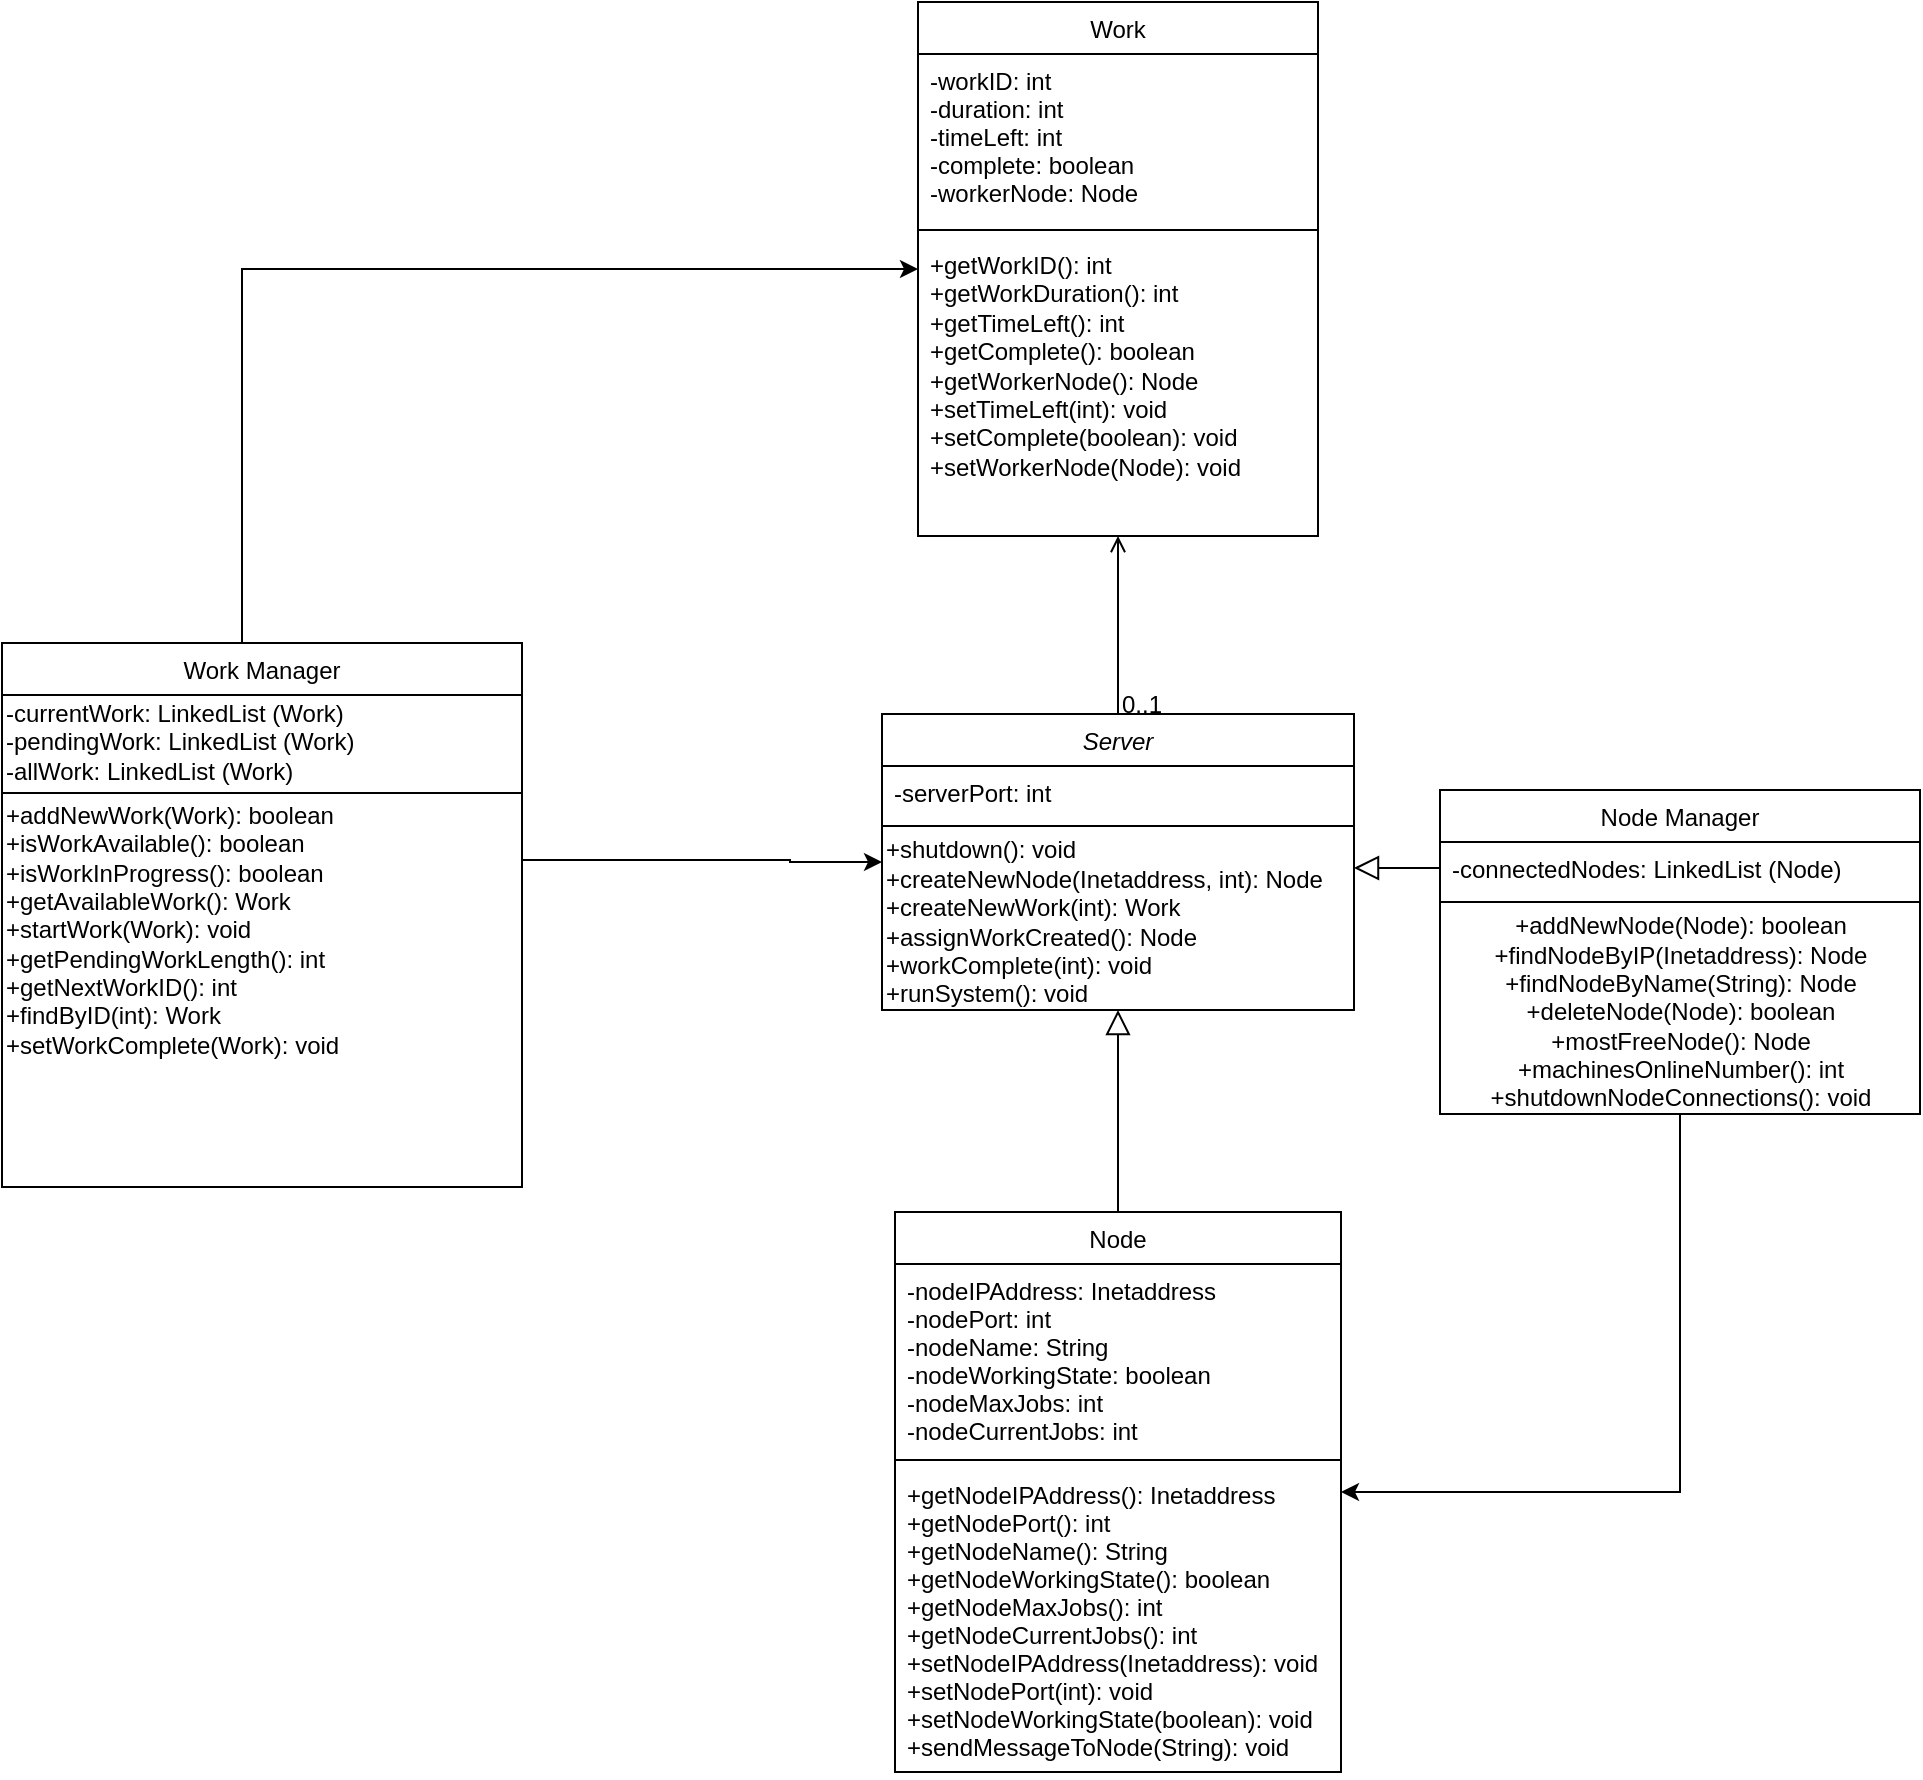<mxfile version="13.1.3" type="github">
  <diagram id="C5RBs43oDa-KdzZeNtuy" name="Page-1">
    <mxGraphModel dx="2012" dy="1837" grid="0" gridSize="10" guides="1" tooltips="1" connect="1" arrows="1" fold="1" page="1" pageScale="1" pageWidth="827" pageHeight="1169" background="none" math="0" shadow="0">
      <root>
        <mxCell id="WIyWlLk6GJQsqaUBKTNV-0" />
        <mxCell id="WIyWlLk6GJQsqaUBKTNV-1" parent="WIyWlLk6GJQsqaUBKTNV-0" />
        <mxCell id="zkfFHV4jXpPFQw0GAbJ--12" value="" style="endArrow=block;endSize=10;endFill=0;shadow=0;strokeWidth=1;rounded=0;edgeStyle=elbowEdgeStyle;elbow=vertical;" parent="WIyWlLk6GJQsqaUBKTNV-1" source="zkfFHV4jXpPFQw0GAbJ--6" target="zkfFHV4jXpPFQw0GAbJ--0" edge="1">
          <mxGeometry width="160" relative="1" as="geometry">
            <mxPoint x="200" y="203" as="sourcePoint" />
            <mxPoint x="200" y="203" as="targetPoint" />
          </mxGeometry>
        </mxCell>
        <mxCell id="zkfFHV4jXpPFQw0GAbJ--16" value="" style="endArrow=block;endSize=10;endFill=0;shadow=0;strokeWidth=1;rounded=0;edgeStyle=elbowEdgeStyle;elbow=vertical;exitX=0;exitY=0.5;exitDx=0;exitDy=0;" parent="WIyWlLk6GJQsqaUBKTNV-1" source="gJ4zgKYgHlegOCZk2puC-5" target="zkfFHV4jXpPFQw0GAbJ--0" edge="1">
          <mxGeometry width="160" relative="1" as="geometry">
            <mxPoint x="450" y="360" as="sourcePoint" />
            <mxPoint x="310" y="271" as="targetPoint" />
          </mxGeometry>
        </mxCell>
        <mxCell id="zkfFHV4jXpPFQw0GAbJ--26" value="" style="endArrow=open;shadow=0;strokeWidth=1;strokeColor=#000000;rounded=0;endFill=1;edgeStyle=elbowEdgeStyle;elbow=vertical;" parent="WIyWlLk6GJQsqaUBKTNV-1" source="zkfFHV4jXpPFQw0GAbJ--0" target="zkfFHV4jXpPFQw0GAbJ--17" edge="1">
          <mxGeometry x="0.5" y="41" relative="1" as="geometry">
            <mxPoint x="380" y="192" as="sourcePoint" />
            <mxPoint x="540" y="192" as="targetPoint" />
            <mxPoint x="-40" y="32" as="offset" />
          </mxGeometry>
        </mxCell>
        <mxCell id="zkfFHV4jXpPFQw0GAbJ--27" value="0..1" style="resizable=0;align=left;verticalAlign=bottom;labelBackgroundColor=none;fontSize=12;" parent="zkfFHV4jXpPFQw0GAbJ--26" connectable="0" vertex="1">
          <mxGeometry x="-1" relative="1" as="geometry">
            <mxPoint y="4" as="offset" />
          </mxGeometry>
        </mxCell>
        <mxCell id="gJ4zgKYgHlegOCZk2puC-13" style="edgeStyle=orthogonalEdgeStyle;rounded=0;orthogonalLoop=1;jettySize=auto;html=1;exitX=0.5;exitY=0;exitDx=0;exitDy=0;entryX=0;entryY=0.5;entryDx=0;entryDy=0;" edge="1" parent="WIyWlLk6GJQsqaUBKTNV-1" source="gJ4zgKYgHlegOCZk2puC-7" target="zkfFHV4jXpPFQw0GAbJ--17">
          <mxGeometry relative="1" as="geometry">
            <Array as="points">
              <mxPoint x="-96" y="-109" />
            </Array>
          </mxGeometry>
        </mxCell>
        <mxCell id="gJ4zgKYgHlegOCZk2puC-18" value="" style="edgeStyle=orthogonalEdgeStyle;rounded=0;orthogonalLoop=1;jettySize=auto;html=1;entryX=0;entryY=0.5;entryDx=0;entryDy=0;" edge="1" parent="WIyWlLk6GJQsqaUBKTNV-1" source="gJ4zgKYgHlegOCZk2puC-7" target="zkfFHV4jXpPFQw0GAbJ--0">
          <mxGeometry relative="1" as="geometry">
            <mxPoint x="262" y="186" as="targetPoint" />
            <Array as="points">
              <mxPoint x="178" y="186" />
              <mxPoint x="178" y="187" />
            </Array>
          </mxGeometry>
        </mxCell>
        <mxCell id="zkfFHV4jXpPFQw0GAbJ--17" value="Work" style="swimlane;fontStyle=0;align=center;verticalAlign=top;childLayout=stackLayout;horizontal=1;startSize=26;horizontalStack=0;resizeParent=1;resizeLast=0;collapsible=1;marginBottom=0;rounded=0;shadow=0;strokeWidth=1;" parent="WIyWlLk6GJQsqaUBKTNV-1" vertex="1">
          <mxGeometry x="242" y="-243" width="200" height="267" as="geometry">
            <mxRectangle x="550" y="140" width="160" height="26" as="alternateBounds" />
          </mxGeometry>
        </mxCell>
        <mxCell id="zkfFHV4jXpPFQw0GAbJ--18" value="-workID: int&#xa;-duration: int&#xa;-timeLeft: int&#xa;-complete: boolean&#xa;-workerNode: Node&#xa;&#xa;" style="text;align=left;verticalAlign=top;spacingLeft=4;spacingRight=4;overflow=hidden;rotatable=0;points=[[0,0.5],[1,0.5]];portConstraint=eastwest;" parent="zkfFHV4jXpPFQw0GAbJ--17" vertex="1">
          <mxGeometry y="26" width="200" height="84" as="geometry" />
        </mxCell>
        <mxCell id="zkfFHV4jXpPFQw0GAbJ--23" value="" style="line;html=1;strokeWidth=1;align=left;verticalAlign=middle;spacingTop=-1;spacingLeft=3;spacingRight=3;rotatable=0;labelPosition=right;points=[];portConstraint=eastwest;" parent="zkfFHV4jXpPFQw0GAbJ--17" vertex="1">
          <mxGeometry y="110" width="200" height="8" as="geometry" />
        </mxCell>
        <mxCell id="zkfFHV4jXpPFQw0GAbJ--24" value="+getWorkID(): int&#xa;+getWorkDuration(): int&#xa;+getTimeLeft(): int&#xa;+getComplete(): boolean&#xa;+getWorkerNode(): Node&#xa;+setTimeLeft(int): void&#xa;+setComplete(boolean): void&#xa;+setWorkerNode(Node): void&#xa;" style="text;align=left;verticalAlign=top;spacingLeft=4;spacingRight=4;overflow=hidden;rotatable=0;points=[[0,0.5],[1,0.5]];portConstraint=eastwest;whiteSpace=wrap;" parent="zkfFHV4jXpPFQw0GAbJ--17" vertex="1">
          <mxGeometry y="118" width="200" height="132" as="geometry" />
        </mxCell>
        <mxCell id="gJ4zgKYgHlegOCZk2puC-12" style="edgeStyle=orthogonalEdgeStyle;rounded=0;orthogonalLoop=1;jettySize=auto;html=1;exitX=0.5;exitY=1;exitDx=0;exitDy=0;" edge="1" parent="WIyWlLk6GJQsqaUBKTNV-1" source="gJ4zgKYgHlegOCZk2puC-4" target="zkfFHV4jXpPFQw0GAbJ--6">
          <mxGeometry relative="1" as="geometry">
            <Array as="points">
              <mxPoint x="623" y="502" />
            </Array>
          </mxGeometry>
        </mxCell>
        <mxCell id="gJ4zgKYgHlegOCZk2puC-4" value="Node Manager" style="swimlane;fontStyle=0;align=center;verticalAlign=top;childLayout=stackLayout;horizontal=1;startSize=26;horizontalStack=0;resizeParent=1;resizeLast=0;collapsible=1;marginBottom=0;rounded=0;shadow=0;strokeWidth=1;" vertex="1" parent="WIyWlLk6GJQsqaUBKTNV-1">
          <mxGeometry x="503" y="151" width="240" height="162" as="geometry">
            <mxRectangle x="340" y="380" width="170" height="26" as="alternateBounds" />
          </mxGeometry>
        </mxCell>
        <mxCell id="gJ4zgKYgHlegOCZk2puC-5" value="-connectedNodes: LinkedList (Node)" style="text;align=left;verticalAlign=top;spacingLeft=4;spacingRight=4;overflow=hidden;rotatable=0;points=[[0,0.5],[1,0.5]];portConstraint=eastwest;" vertex="1" parent="gJ4zgKYgHlegOCZk2puC-4">
          <mxGeometry y="26" width="240" height="26" as="geometry" />
        </mxCell>
        <mxCell id="gJ4zgKYgHlegOCZk2puC-6" value="" style="line;html=1;strokeWidth=1;align=left;verticalAlign=middle;spacingTop=-1;spacingLeft=3;spacingRight=3;rotatable=0;labelPosition=right;points=[];portConstraint=eastwest;" vertex="1" parent="gJ4zgKYgHlegOCZk2puC-4">
          <mxGeometry y="52" width="240" height="8" as="geometry" />
        </mxCell>
        <mxCell id="gJ4zgKYgHlegOCZk2puC-21" value="&lt;div&gt;+addNewNode(Node): boolean&lt;/div&gt;&lt;div&gt;+findNodeByIP(Inetaddress): Node&lt;/div&gt;&lt;div&gt;+findNodeByName(String): Node&lt;/div&gt;&lt;div&gt;+deleteNode(Node): boolean&lt;/div&gt;&lt;div&gt;+mostFreeNode(): Node&lt;/div&gt;&lt;div&gt;+machinesOnlineNumber(): int&lt;/div&gt;&lt;div&gt;+shutdownNodeConnections(): void&lt;br&gt;&lt;/div&gt;" style="text;html=1;align=center;verticalAlign=middle;resizable=0;points=[];autosize=1;" vertex="1" parent="gJ4zgKYgHlegOCZk2puC-4">
          <mxGeometry y="60" width="240" height="102" as="geometry" />
        </mxCell>
        <mxCell id="zkfFHV4jXpPFQw0GAbJ--6" value="Node" style="swimlane;fontStyle=0;align=center;verticalAlign=top;childLayout=stackLayout;horizontal=1;startSize=26;horizontalStack=0;resizeParent=1;resizeLast=0;collapsible=1;marginBottom=0;rounded=0;shadow=0;strokeWidth=1;" parent="WIyWlLk6GJQsqaUBKTNV-1" vertex="1">
          <mxGeometry x="230.5" y="362" width="223" height="280" as="geometry">
            <mxRectangle x="130" y="380" width="160" height="26" as="alternateBounds" />
          </mxGeometry>
        </mxCell>
        <mxCell id="zkfFHV4jXpPFQw0GAbJ--7" value="-nodeIPAddress: Inetaddress&#xa;-nodePort: int&#xa;-nodeName: String&#xa;-nodeWorkingState: boolean&#xa;-nodeMaxJobs: int&#xa;-nodeCurrentJobs: int&#xa;&#xa;" style="text;align=left;verticalAlign=top;spacingLeft=4;spacingRight=4;overflow=hidden;rotatable=0;points=[[0,0.5],[1,0.5]];portConstraint=eastwest;" parent="zkfFHV4jXpPFQw0GAbJ--6" vertex="1">
          <mxGeometry y="26" width="223" height="94" as="geometry" />
        </mxCell>
        <mxCell id="zkfFHV4jXpPFQw0GAbJ--9" value="" style="line;html=1;strokeWidth=1;align=left;verticalAlign=middle;spacingTop=-1;spacingLeft=3;spacingRight=3;rotatable=0;labelPosition=right;points=[];portConstraint=eastwest;" parent="zkfFHV4jXpPFQw0GAbJ--6" vertex="1">
          <mxGeometry y="120" width="223" height="8" as="geometry" />
        </mxCell>
        <mxCell id="zkfFHV4jXpPFQw0GAbJ--10" value="+getNodeIPAddress(): Inetaddress&#xa;+getNodePort(): int&#xa;+getNodeName(): String&#xa;+getNodeWorkingState(): boolean&#xa;+getNodeMaxJobs(): int&#xa;+getNodeCurrentJobs(): int&#xa;+setNodeIPAddress(Inetaddress): void&#xa;+setNodePort(int): void&#xa;+setNodeWorkingState(boolean): void&#xa;+sendMessageToNode(String): void&#xa;&#xa; " style="text;align=left;verticalAlign=top;spacingLeft=4;spacingRight=4;overflow=hidden;rotatable=0;points=[[0,0.5],[1,0.5]];portConstraint=eastwest;fontStyle=0" parent="zkfFHV4jXpPFQw0GAbJ--6" vertex="1">
          <mxGeometry y="128" width="223" height="152" as="geometry" />
        </mxCell>
        <mxCell id="zkfFHV4jXpPFQw0GAbJ--0" value="Server" style="swimlane;fontStyle=2;align=center;verticalAlign=top;childLayout=stackLayout;horizontal=1;startSize=26;horizontalStack=0;resizeParent=1;resizeLast=0;collapsible=1;marginBottom=0;rounded=0;shadow=0;strokeWidth=1;" parent="WIyWlLk6GJQsqaUBKTNV-1" vertex="1">
          <mxGeometry x="224" y="113" width="236" height="148" as="geometry">
            <mxRectangle x="230" y="140" width="160" height="26" as="alternateBounds" />
          </mxGeometry>
        </mxCell>
        <mxCell id="zkfFHV4jXpPFQw0GAbJ--1" value="-serverPort: int" style="text;align=left;verticalAlign=top;spacingLeft=4;spacingRight=4;overflow=hidden;rotatable=0;points=[[0,0.5],[1,0.5]];portConstraint=eastwest;" parent="zkfFHV4jXpPFQw0GAbJ--0" vertex="1">
          <mxGeometry y="26" width="236" height="26" as="geometry" />
        </mxCell>
        <mxCell id="zkfFHV4jXpPFQw0GAbJ--4" value="" style="line;html=1;strokeWidth=1;align=left;verticalAlign=middle;spacingTop=-1;spacingLeft=3;spacingRight=3;rotatable=0;labelPosition=right;points=[];portConstraint=eastwest;" parent="zkfFHV4jXpPFQw0GAbJ--0" vertex="1">
          <mxGeometry y="52" width="236" height="8" as="geometry" />
        </mxCell>
        <mxCell id="gJ4zgKYgHlegOCZk2puC-19" value="&lt;div&gt;+shutdown(): void&lt;/div&gt;&lt;div&gt;+createNewNode(Inetaddress, int): Node&lt;/div&gt;&lt;div&gt;+createNewWork(int): Work&lt;/div&gt;&lt;div&gt;+assignWorkCreated(): Node&lt;/div&gt;&lt;div&gt;+workComplete(int): void&lt;/div&gt;&lt;div&gt;+runSystem(): void &lt;br&gt;&lt;/div&gt;" style="text;html=1;align=left;verticalAlign=middle;resizable=0;points=[];autosize=1;" vertex="1" parent="zkfFHV4jXpPFQw0GAbJ--0">
          <mxGeometry y="60" width="236" height="88" as="geometry" />
        </mxCell>
        <mxCell id="gJ4zgKYgHlegOCZk2puC-7" value="Work Manager" style="swimlane;fontStyle=0;align=center;verticalAlign=top;childLayout=stackLayout;horizontal=1;startSize=26;horizontalStack=0;resizeParent=1;resizeLast=0;collapsible=1;marginBottom=0;rounded=0;shadow=0;strokeWidth=1;" vertex="1" parent="WIyWlLk6GJQsqaUBKTNV-1">
          <mxGeometry x="-216" y="77.5" width="260" height="272" as="geometry">
            <mxRectangle x="340" y="380" width="170" height="26" as="alternateBounds" />
          </mxGeometry>
        </mxCell>
        <mxCell id="gJ4zgKYgHlegOCZk2puC-20" value="&lt;div align=&quot;left&quot;&gt;-currentWork: LinkedList (Work)&lt;br&gt;-pendingWork: LinkedList (Work)&lt;br&gt;-allWork: LinkedList (Work)&lt;/div&gt;" style="text;html=1;align=left;verticalAlign=middle;resizable=0;points=[];autosize=1;" vertex="1" parent="gJ4zgKYgHlegOCZk2puC-7">
          <mxGeometry y="26" width="260" height="46" as="geometry" />
        </mxCell>
        <mxCell id="gJ4zgKYgHlegOCZk2puC-9" value="" style="line;html=1;strokeWidth=1;align=left;verticalAlign=middle;spacingTop=-1;spacingLeft=3;spacingRight=3;rotatable=0;labelPosition=right;points=[];portConstraint=eastwest;" vertex="1" parent="gJ4zgKYgHlegOCZk2puC-7">
          <mxGeometry y="72" width="260" height="6" as="geometry" />
        </mxCell>
        <mxCell id="gJ4zgKYgHlegOCZk2puC-11" value="&lt;div&gt;+addNewWork(Work): boolean&lt;/div&gt;&lt;div&gt;+isWorkAvailable(): boolean&lt;/div&gt;&lt;div&gt;+isWorkInProgress(): boolean&lt;/div&gt;&lt;div&gt;+getAvailableWork(): Work&lt;/div&gt;&lt;div&gt;+startWork(Work): void&lt;/div&gt;&lt;div&gt;+getPendingWorkLength(): int&lt;/div&gt;&lt;div&gt;+getNextWorkID(): int&lt;/div&gt;&lt;div&gt;+findByID(int): Work&lt;/div&gt;&lt;div&gt;+setWorkComplete(Work): void&lt;br&gt;&lt;/div&gt;" style="text;html=1;align=left;verticalAlign=middle;resizable=0;points=[];autosize=1;" vertex="1" parent="gJ4zgKYgHlegOCZk2puC-7">
          <mxGeometry y="78" width="260" height="130" as="geometry" />
        </mxCell>
      </root>
    </mxGraphModel>
  </diagram>
</mxfile>
